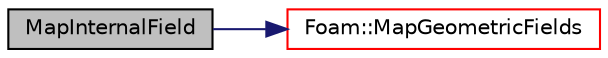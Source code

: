 digraph "MapInternalField"
{
  bgcolor="transparent";
  edge [fontname="Helvetica",fontsize="10",labelfontname="Helvetica",labelfontsize="10"];
  node [fontname="Helvetica",fontsize="10",shape=record];
  rankdir="LR";
  Node1 [label="MapInternalField",height=0.2,width=0.4,color="black", fillcolor="grey75", style="filled", fontcolor="black"];
  Node1 -> Node2 [color="midnightblue",fontsize="10",style="solid",fontname="Helvetica"];
  Node2 [label="Foam::MapGeometricFields",height=0.2,width=0.4,color="red",URL="$a10909.html#a9d3ebd661138caaaf855b4f69a0999be",tooltip="Generic Geometric field mapper. "];
}

